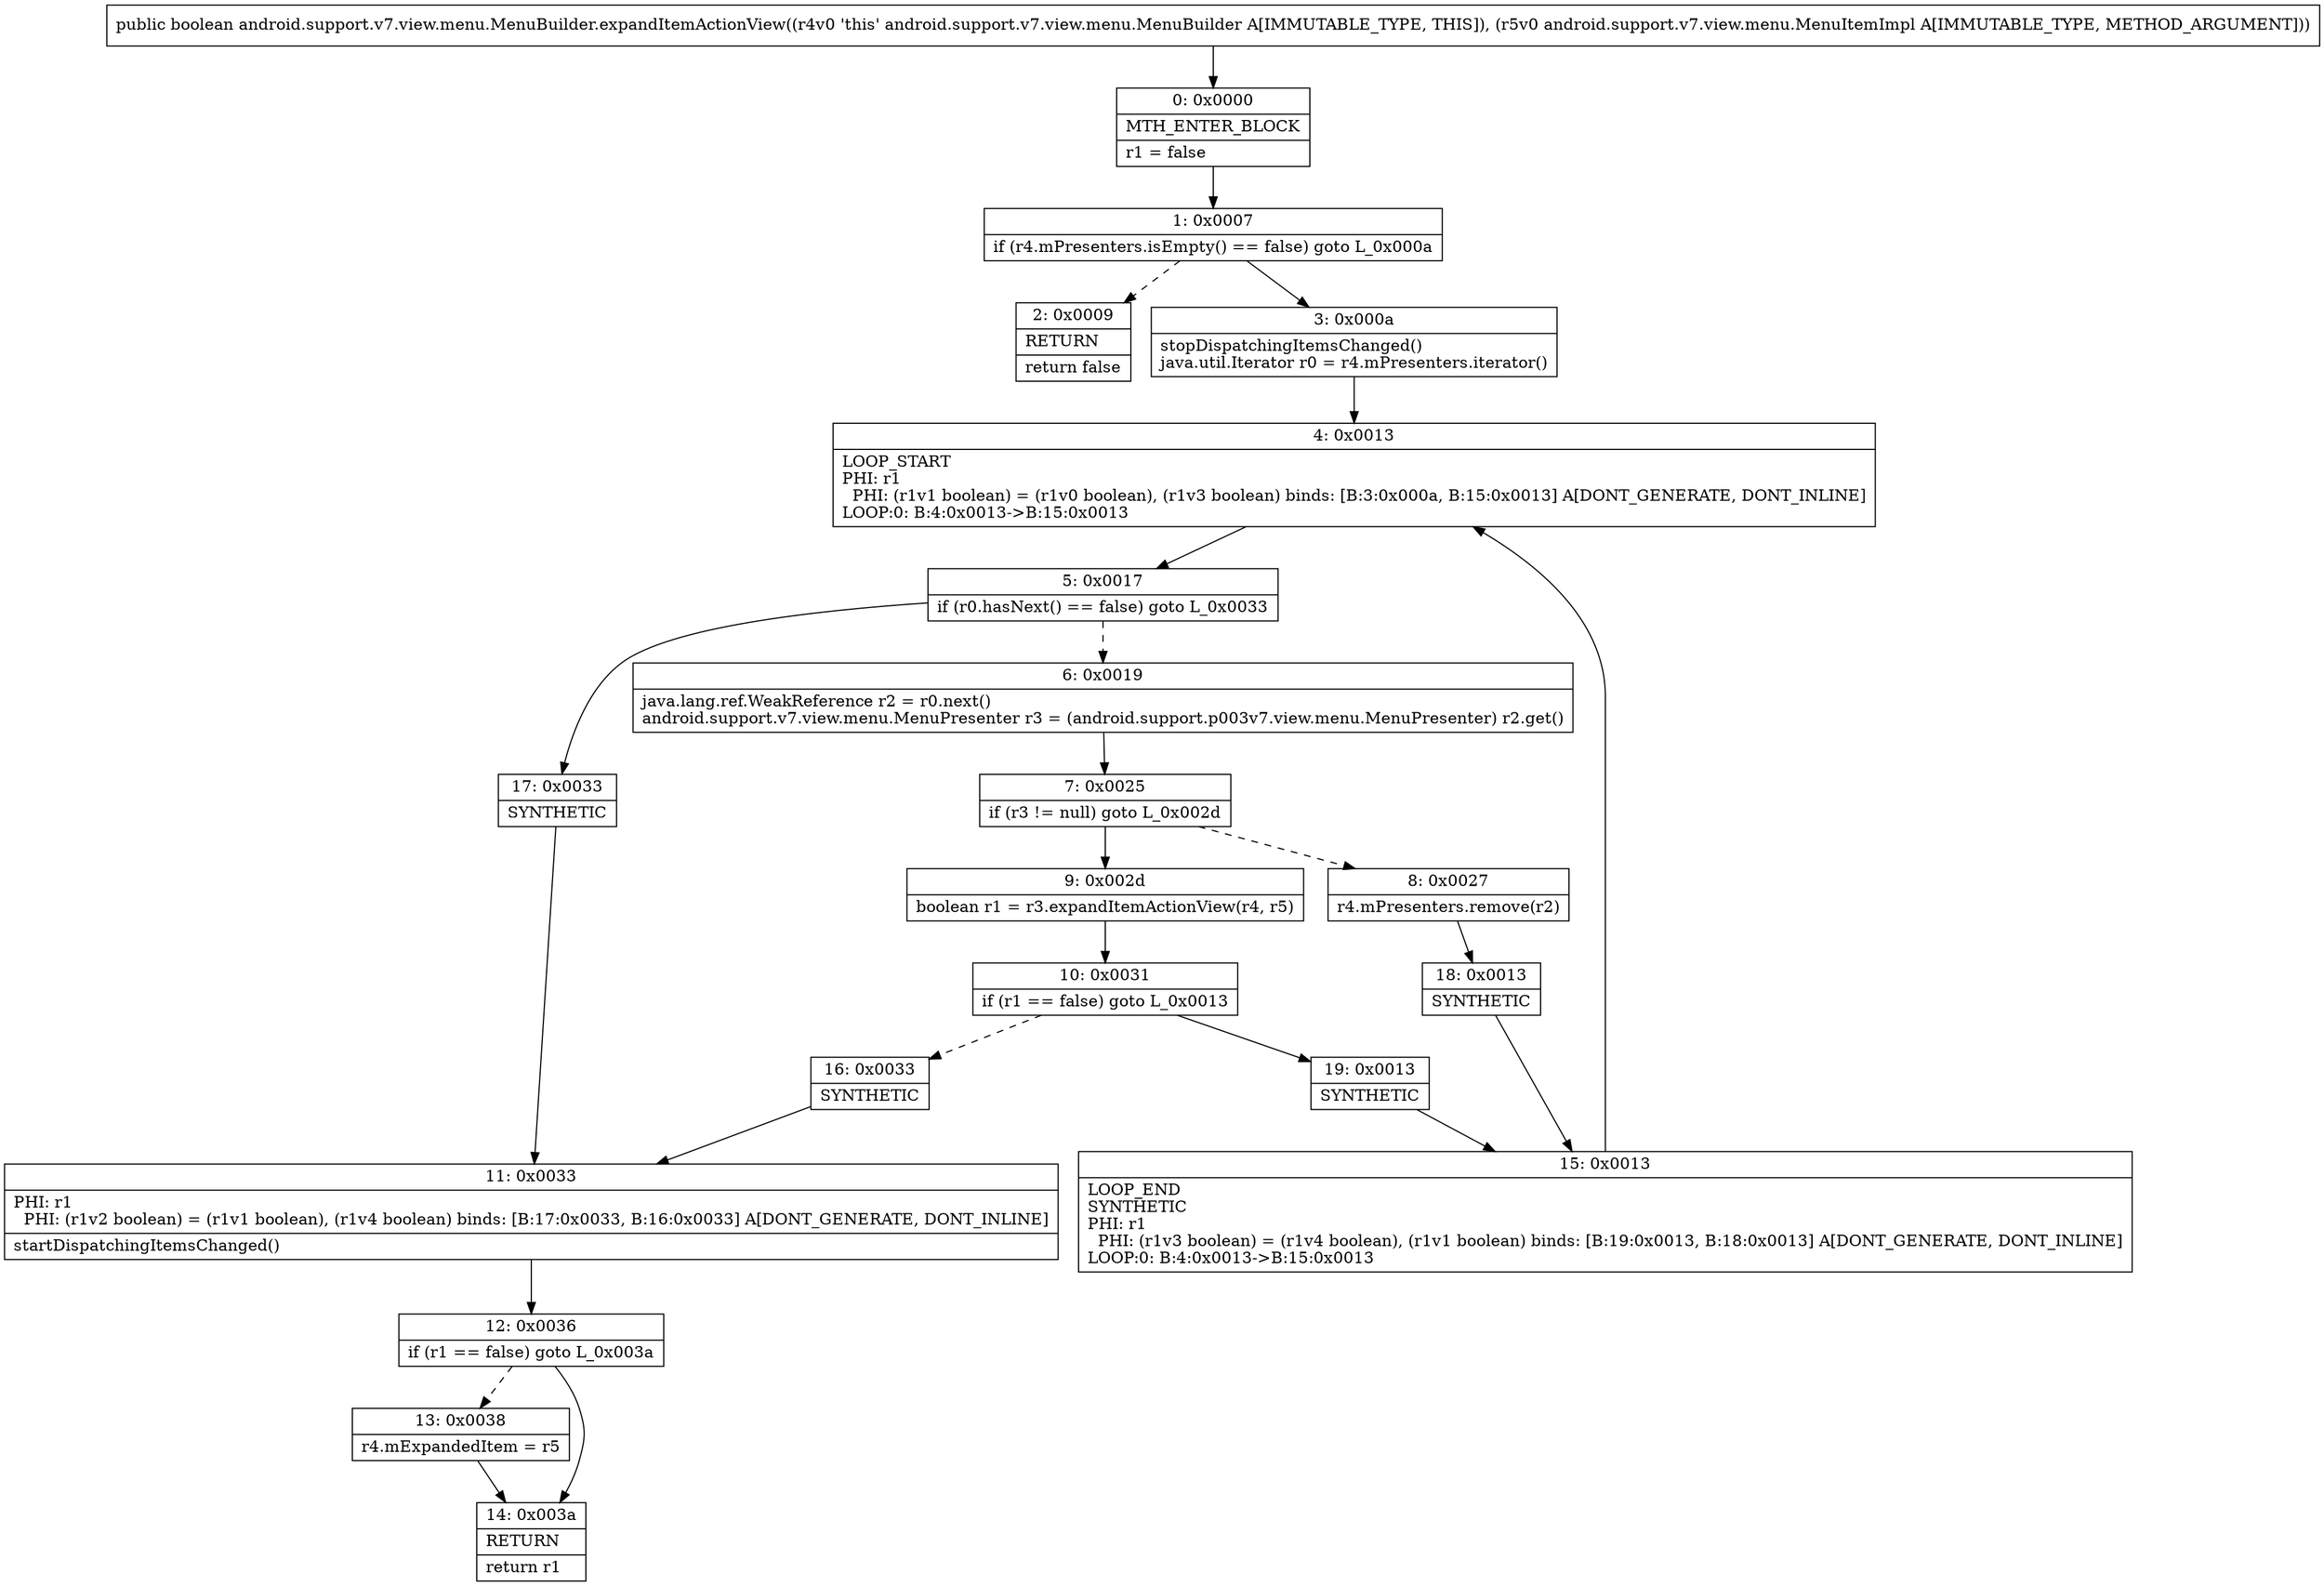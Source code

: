 digraph "CFG forandroid.support.v7.view.menu.MenuBuilder.expandItemActionView(Landroid\/support\/v7\/view\/menu\/MenuItemImpl;)Z" {
Node_0 [shape=record,label="{0\:\ 0x0000|MTH_ENTER_BLOCK\l|r1 = false\l}"];
Node_1 [shape=record,label="{1\:\ 0x0007|if (r4.mPresenters.isEmpty() == false) goto L_0x000a\l}"];
Node_2 [shape=record,label="{2\:\ 0x0009|RETURN\l|return false\l}"];
Node_3 [shape=record,label="{3\:\ 0x000a|stopDispatchingItemsChanged()\ljava.util.Iterator r0 = r4.mPresenters.iterator()\l}"];
Node_4 [shape=record,label="{4\:\ 0x0013|LOOP_START\lPHI: r1 \l  PHI: (r1v1 boolean) = (r1v0 boolean), (r1v3 boolean) binds: [B:3:0x000a, B:15:0x0013] A[DONT_GENERATE, DONT_INLINE]\lLOOP:0: B:4:0x0013\-\>B:15:0x0013\l}"];
Node_5 [shape=record,label="{5\:\ 0x0017|if (r0.hasNext() == false) goto L_0x0033\l}"];
Node_6 [shape=record,label="{6\:\ 0x0019|java.lang.ref.WeakReference r2 = r0.next()\landroid.support.v7.view.menu.MenuPresenter r3 = (android.support.p003v7.view.menu.MenuPresenter) r2.get()\l}"];
Node_7 [shape=record,label="{7\:\ 0x0025|if (r3 != null) goto L_0x002d\l}"];
Node_8 [shape=record,label="{8\:\ 0x0027|r4.mPresenters.remove(r2)\l}"];
Node_9 [shape=record,label="{9\:\ 0x002d|boolean r1 = r3.expandItemActionView(r4, r5)\l}"];
Node_10 [shape=record,label="{10\:\ 0x0031|if (r1 == false) goto L_0x0013\l}"];
Node_11 [shape=record,label="{11\:\ 0x0033|PHI: r1 \l  PHI: (r1v2 boolean) = (r1v1 boolean), (r1v4 boolean) binds: [B:17:0x0033, B:16:0x0033] A[DONT_GENERATE, DONT_INLINE]\l|startDispatchingItemsChanged()\l}"];
Node_12 [shape=record,label="{12\:\ 0x0036|if (r1 == false) goto L_0x003a\l}"];
Node_13 [shape=record,label="{13\:\ 0x0038|r4.mExpandedItem = r5\l}"];
Node_14 [shape=record,label="{14\:\ 0x003a|RETURN\l|return r1\l}"];
Node_15 [shape=record,label="{15\:\ 0x0013|LOOP_END\lSYNTHETIC\lPHI: r1 \l  PHI: (r1v3 boolean) = (r1v4 boolean), (r1v1 boolean) binds: [B:19:0x0013, B:18:0x0013] A[DONT_GENERATE, DONT_INLINE]\lLOOP:0: B:4:0x0013\-\>B:15:0x0013\l}"];
Node_16 [shape=record,label="{16\:\ 0x0033|SYNTHETIC\l}"];
Node_17 [shape=record,label="{17\:\ 0x0033|SYNTHETIC\l}"];
Node_18 [shape=record,label="{18\:\ 0x0013|SYNTHETIC\l}"];
Node_19 [shape=record,label="{19\:\ 0x0013|SYNTHETIC\l}"];
MethodNode[shape=record,label="{public boolean android.support.v7.view.menu.MenuBuilder.expandItemActionView((r4v0 'this' android.support.v7.view.menu.MenuBuilder A[IMMUTABLE_TYPE, THIS]), (r5v0 android.support.v7.view.menu.MenuItemImpl A[IMMUTABLE_TYPE, METHOD_ARGUMENT])) }"];
MethodNode -> Node_0;
Node_0 -> Node_1;
Node_1 -> Node_2[style=dashed];
Node_1 -> Node_3;
Node_3 -> Node_4;
Node_4 -> Node_5;
Node_5 -> Node_6[style=dashed];
Node_5 -> Node_17;
Node_6 -> Node_7;
Node_7 -> Node_8[style=dashed];
Node_7 -> Node_9;
Node_8 -> Node_18;
Node_9 -> Node_10;
Node_10 -> Node_16[style=dashed];
Node_10 -> Node_19;
Node_11 -> Node_12;
Node_12 -> Node_13[style=dashed];
Node_12 -> Node_14;
Node_13 -> Node_14;
Node_15 -> Node_4;
Node_16 -> Node_11;
Node_17 -> Node_11;
Node_18 -> Node_15;
Node_19 -> Node_15;
}

